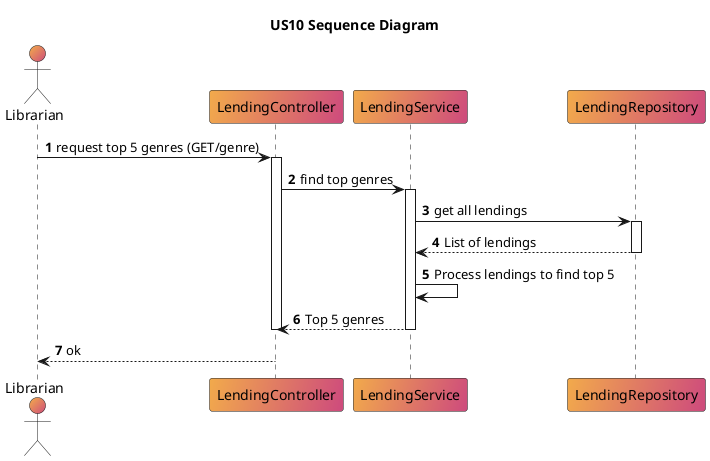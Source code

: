 @startuml
'https://plantuml.com/sequence-diagram

autonumber
title: US10 Sequence Diagram

actor Librarian #F2AA4CFF/CE4A7EFF
participant LendingController #F2AA4CFF/CE4A7EFF
participant LendingService #F2AA4CFF/CE4A7EFF
participant LendingRepository #F2AA4CFF/CE4A7EFF

Librarian -> LendingController: request top 5 genres (GET/genre)
activate LendingController
LendingController -> LendingService: find top genres
activate LendingService
LendingService -> LendingRepository: get all lendings
activate LendingRepository
LendingRepository --> LendingService: List of lendings
deactivate LendingRepository
LendingService -> LendingService: Process lendings to find top 5
LendingService --> LendingController: Top 5 genres
deactivate LendingService
deactivate LendingController

LendingController --> Librarian: ok
@enduml